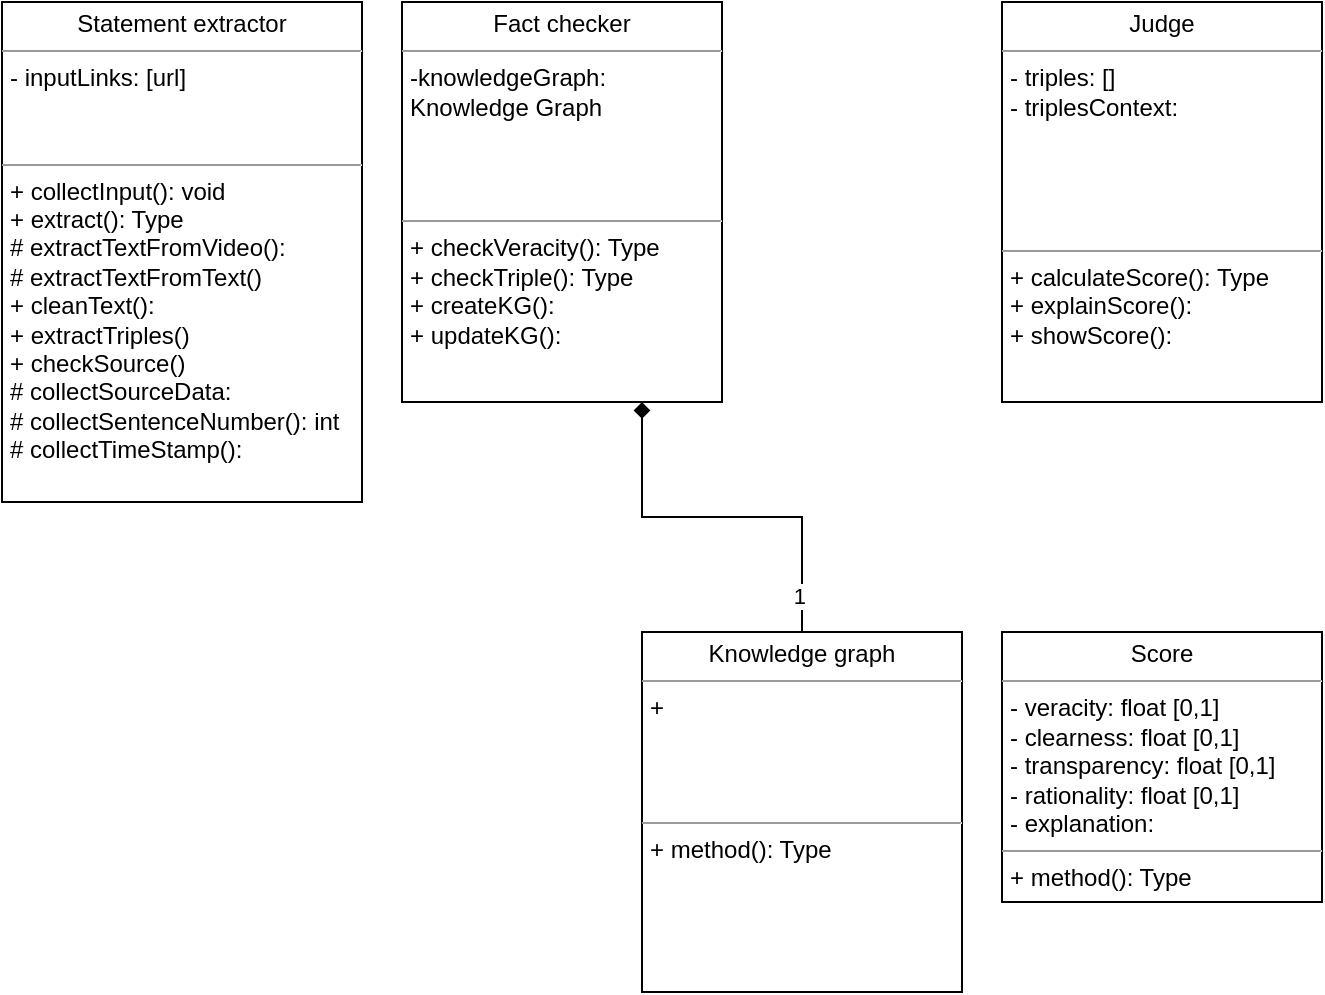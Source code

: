 <mxfile version="22.0.8" type="github">
  <diagram id="C5RBs43oDa-KdzZeNtuy" name="Page-1">
    <mxGraphModel dx="572" dy="406" grid="1" gridSize="10" guides="1" tooltips="1" connect="1" arrows="1" fold="1" page="1" pageScale="1" pageWidth="827" pageHeight="1169" background="#FFFFFF" math="0" shadow="0">
      <root>
        <mxCell id="WIyWlLk6GJQsqaUBKTNV-0" />
        <mxCell id="WIyWlLk6GJQsqaUBKTNV-1" parent="WIyWlLk6GJQsqaUBKTNV-0" />
        <mxCell id="cEuXa4cH8vmmpT0UNbaJ-12" value="&lt;p style=&quot;margin:0px;margin-top:4px;text-align:center;&quot;&gt;Statement extractor&lt;br&gt;&lt;/p&gt;&lt;hr size=&quot;1&quot;&gt;&lt;p style=&quot;margin:0px;margin-left:4px;&quot;&gt;- inputLinks: [url]&lt;/p&gt;&lt;p style=&quot;margin:0px;margin-left:4px;&quot;&gt;&lt;br&gt;&lt;/p&gt;&lt;p style=&quot;margin:0px;margin-left:4px;&quot;&gt;&lt;br&gt;&lt;/p&gt;&lt;hr size=&quot;1&quot;&gt;&lt;p style=&quot;margin:0px;margin-left:4px;&quot;&gt;+ collectInput(): void&lt;/p&gt;&lt;p style=&quot;margin:0px;margin-left:4px;&quot;&gt;+ extract(): Type&lt;/p&gt;&lt;p style=&quot;margin:0px;margin-left:4px;&quot;&gt;# extractTextFromVideo():&lt;/p&gt;&lt;p style=&quot;margin:0px;margin-left:4px;&quot;&gt;# extractTextFromText()&lt;/p&gt;&lt;p style=&quot;margin:0px;margin-left:4px;&quot;&gt;+ cleanText():&lt;/p&gt;&lt;p style=&quot;margin:0px;margin-left:4px;&quot;&gt;+ extractTriples()&lt;/p&gt;&lt;p style=&quot;margin:0px;margin-left:4px;&quot;&gt;+ checkSource()&lt;/p&gt;&lt;p style=&quot;margin:0px;margin-left:4px;&quot;&gt;# collectSourceData:&lt;/p&gt;&lt;p style=&quot;margin:0px;margin-left:4px;&quot;&gt;# collectSentenceNumber(): int&lt;/p&gt;&lt;p style=&quot;margin:0px;margin-left:4px;&quot;&gt;# collectTimeStamp():&lt;/p&gt;" style="verticalAlign=top;align=left;overflow=fill;fontSize=12;fontFamily=Helvetica;html=1;whiteSpace=wrap;" vertex="1" parent="WIyWlLk6GJQsqaUBKTNV-1">
          <mxGeometry x="150" y="180" width="180" height="250" as="geometry" />
        </mxCell>
        <mxCell id="cEuXa4cH8vmmpT0UNbaJ-13" value="&lt;p style=&quot;margin:0px;margin-top:4px;text-align:center;&quot;&gt;Fact checker&lt;/p&gt;&lt;hr size=&quot;1&quot;&gt;&lt;p style=&quot;margin:0px;margin-left:4px;&quot;&gt;-knowledgeGraph: Knowledge Graph&lt;/p&gt;&lt;p style=&quot;margin:0px;margin-left:4px;&quot;&gt;&lt;br&gt;&lt;/p&gt;&lt;p style=&quot;margin:0px;margin-left:4px;&quot;&gt;&lt;br&gt;&lt;/p&gt;&lt;p style=&quot;margin:0px;margin-left:4px;&quot;&gt;&lt;br&gt;&lt;/p&gt;&lt;hr size=&quot;1&quot;&gt;&lt;p style=&quot;margin:0px;margin-left:4px;&quot;&gt;+ checkVeracity(): Type&lt;/p&gt;&lt;p style=&quot;margin:0px;margin-left:4px;&quot;&gt;+ checkTriple(): Type&lt;/p&gt;&lt;p style=&quot;margin:0px;margin-left:4px;&quot;&gt;+ createKG():&lt;/p&gt;&lt;p style=&quot;margin:0px;margin-left:4px;&quot;&gt;+ updateKG():&lt;/p&gt;&lt;p style=&quot;margin:0px;margin-left:4px;&quot;&gt;&lt;br&gt;&lt;/p&gt;" style="verticalAlign=top;align=left;overflow=fill;fontSize=12;fontFamily=Helvetica;html=1;whiteSpace=wrap;" vertex="1" parent="WIyWlLk6GJQsqaUBKTNV-1">
          <mxGeometry x="350" y="180" width="160" height="200" as="geometry" />
        </mxCell>
        <mxCell id="cEuXa4cH8vmmpT0UNbaJ-16" style="edgeStyle=orthogonalEdgeStyle;rounded=0;orthogonalLoop=1;jettySize=auto;html=1;exitX=0.5;exitY=0;exitDx=0;exitDy=0;entryX=0.75;entryY=1;entryDx=0;entryDy=0;endArrow=diamond;endFill=1;" edge="1" parent="WIyWlLk6GJQsqaUBKTNV-1" source="cEuXa4cH8vmmpT0UNbaJ-14" target="cEuXa4cH8vmmpT0UNbaJ-13">
          <mxGeometry relative="1" as="geometry" />
        </mxCell>
        <mxCell id="cEuXa4cH8vmmpT0UNbaJ-17" value="1&amp;nbsp;" style="edgeLabel;html=1;align=center;verticalAlign=middle;resizable=0;points=[];" vertex="1" connectable="0" parent="cEuXa4cH8vmmpT0UNbaJ-16">
          <mxGeometry x="-0.815" relative="1" as="geometry">
            <mxPoint as="offset" />
          </mxGeometry>
        </mxCell>
        <mxCell id="cEuXa4cH8vmmpT0UNbaJ-14" value="&lt;p style=&quot;margin:0px;margin-top:4px;text-align:center;&quot;&gt;Knowledge graph&lt;/p&gt;&lt;hr size=&quot;1&quot;&gt;&lt;p style=&quot;margin:0px;margin-left:4px;&quot;&gt;+&amp;nbsp;&lt;/p&gt;&lt;p style=&quot;margin:0px;margin-left:4px;&quot;&gt;&lt;br&gt;&lt;/p&gt;&lt;p style=&quot;margin:0px;margin-left:4px;&quot;&gt;&lt;br&gt;&lt;/p&gt;&lt;p style=&quot;margin:0px;margin-left:4px;&quot;&gt;&lt;br&gt;&lt;/p&gt;&lt;hr size=&quot;1&quot;&gt;&lt;p style=&quot;margin:0px;margin-left:4px;&quot;&gt;+ method(): Type&lt;/p&gt;" style="verticalAlign=top;align=left;overflow=fill;fontSize=12;fontFamily=Helvetica;html=1;whiteSpace=wrap;" vertex="1" parent="WIyWlLk6GJQsqaUBKTNV-1">
          <mxGeometry x="470" y="495" width="160" height="180" as="geometry" />
        </mxCell>
        <mxCell id="cEuXa4cH8vmmpT0UNbaJ-15" value="&lt;p style=&quot;margin:0px;margin-top:4px;text-align:center;&quot;&gt;Judge&lt;/p&gt;&lt;hr size=&quot;1&quot;&gt;&lt;p style=&quot;margin:0px;margin-left:4px;&quot;&gt;- triples: []&lt;/p&gt;&lt;p style=&quot;margin:0px;margin-left:4px;&quot;&gt;- triplesContext:&lt;/p&gt;&lt;p style=&quot;margin:0px;margin-left:4px;&quot;&gt;&lt;br&gt;&lt;/p&gt;&lt;p style=&quot;margin:0px;margin-left:4px;&quot;&gt;&lt;br&gt;&lt;/p&gt;&lt;p style=&quot;margin:0px;margin-left:4px;&quot;&gt;&lt;br&gt;&lt;/p&gt;&lt;p style=&quot;margin:0px;margin-left:4px;&quot;&gt;&lt;br&gt;&lt;/p&gt;&lt;hr size=&quot;1&quot;&gt;&lt;p style=&quot;margin:0px;margin-left:4px;&quot;&gt;+ calculateScore(): Type&lt;/p&gt;&lt;p style=&quot;margin:0px;margin-left:4px;&quot;&gt;+ explainScore():&lt;/p&gt;&lt;p style=&quot;margin:0px;margin-left:4px;&quot;&gt;+ showScore():&lt;/p&gt;" style="verticalAlign=top;align=left;overflow=fill;fontSize=12;fontFamily=Helvetica;html=1;whiteSpace=wrap;" vertex="1" parent="WIyWlLk6GJQsqaUBKTNV-1">
          <mxGeometry x="650" y="180" width="160" height="200" as="geometry" />
        </mxCell>
        <mxCell id="cEuXa4cH8vmmpT0UNbaJ-18" value="&lt;p style=&quot;margin:0px;margin-top:4px;text-align:center;&quot;&gt;Score&lt;/p&gt;&lt;hr size=&quot;1&quot;&gt;&lt;p style=&quot;margin:0px;margin-left:4px;&quot;&gt;- veracity: float [0,1]&lt;/p&gt;&lt;p style=&quot;margin:0px;margin-left:4px;&quot;&gt;- clearness: float [0,1]&lt;br&gt;&lt;/p&gt;&lt;p style=&quot;margin:0px;margin-left:4px;&quot;&gt;- transparency: float [0,1]&lt;/p&gt;&lt;p style=&quot;margin:0px;margin-left:4px;&quot;&gt;- rationality: float [0,1]&lt;br&gt;&lt;/p&gt;&lt;p style=&quot;margin:0px;margin-left:4px;&quot;&gt;- explanation:&amp;nbsp;&lt;/p&gt;&lt;hr size=&quot;1&quot;&gt;&lt;p style=&quot;margin:0px;margin-left:4px;&quot;&gt;+ method(): Type&lt;/p&gt;" style="verticalAlign=top;align=left;overflow=fill;fontSize=12;fontFamily=Helvetica;html=1;whiteSpace=wrap;" vertex="1" parent="WIyWlLk6GJQsqaUBKTNV-1">
          <mxGeometry x="650" y="495" width="160" height="135" as="geometry" />
        </mxCell>
      </root>
    </mxGraphModel>
  </diagram>
</mxfile>
